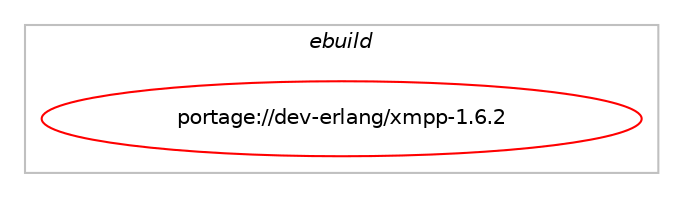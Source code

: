 digraph prolog {

# *************
# Graph options
# *************

newrank=true;
concentrate=true;
compound=true;
graph [rankdir=LR,fontname=Helvetica,fontsize=10,ranksep=1.5];#, ranksep=2.5, nodesep=0.2];
edge  [arrowhead=vee];
node  [fontname=Helvetica,fontsize=10];

# **********
# The ebuild
# **********

subgraph cluster_leftcol {
color=gray;
label=<<i>ebuild</i>>;
id [label="portage://dev-erlang/xmpp-1.6.2", color=red, width=4, href="../dev-erlang/xmpp-1.6.2.svg"];
}

# ****************
# The dependencies
# ****************

subgraph cluster_midcol {
color=gray;
label=<<i>dependencies</i>>;
subgraph cluster_compile {
fillcolor="#eeeeee";
style=filled;
label=<<i>compile</i>>;
# *** BEGIN UNKNOWN DEPENDENCY TYPE (TODO) ***
# id -> equal(package_dependency(portage://dev-erlang/xmpp-1.6.2,install,no,dev-erlang,ezlib,greaterequal,[1.0.12,,,1.0.12],[],[]))
# *** END UNKNOWN DEPENDENCY TYPE (TODO) ***

# *** BEGIN UNKNOWN DEPENDENCY TYPE (TODO) ***
# id -> equal(package_dependency(portage://dev-erlang/xmpp-1.6.2,install,no,dev-erlang,fast_tls,greaterequal,[1.1.16,,,1.1.16],[],[]))
# *** END UNKNOWN DEPENDENCY TYPE (TODO) ***

# *** BEGIN UNKNOWN DEPENDENCY TYPE (TODO) ***
# id -> equal(package_dependency(portage://dev-erlang/xmpp-1.6.2,install,no,dev-erlang,fast_xml,greaterequal,[1.1.49,,,1.1.49],[],[]))
# *** END UNKNOWN DEPENDENCY TYPE (TODO) ***

# *** BEGIN UNKNOWN DEPENDENCY TYPE (TODO) ***
# id -> equal(package_dependency(portage://dev-erlang/xmpp-1.6.2,install,no,dev-erlang,idna,greaterequal,[6.0.0,,-r1,6.0.0-r1],[],[]))
# *** END UNKNOWN DEPENDENCY TYPE (TODO) ***

# *** BEGIN UNKNOWN DEPENDENCY TYPE (TODO) ***
# id -> equal(package_dependency(portage://dev-erlang/xmpp-1.6.2,install,no,dev-erlang,p1_utils,greaterequal,[1.0.25,,,1.0.25],[],[]))
# *** END UNKNOWN DEPENDENCY TYPE (TODO) ***

# *** BEGIN UNKNOWN DEPENDENCY TYPE (TODO) ***
# id -> equal(package_dependency(portage://dev-erlang/xmpp-1.6.2,install,no,dev-erlang,stringprep,greaterequal,[1.0.29,,,1.0.29],[],[]))
# *** END UNKNOWN DEPENDENCY TYPE (TODO) ***

# *** BEGIN UNKNOWN DEPENDENCY TYPE (TODO) ***
# id -> equal(package_dependency(portage://dev-erlang/xmpp-1.6.2,install,no,dev-lang,erlang,none,[,,],any_same_slot,[]))
# *** END UNKNOWN DEPENDENCY TYPE (TODO) ***

}
subgraph cluster_compileandrun {
fillcolor="#eeeeee";
style=filled;
label=<<i>compile and run</i>>;
}
subgraph cluster_run {
fillcolor="#eeeeee";
style=filled;
label=<<i>run</i>>;
# *** BEGIN UNKNOWN DEPENDENCY TYPE (TODO) ***
# id -> equal(package_dependency(portage://dev-erlang/xmpp-1.6.2,run,no,dev-erlang,ezlib,greaterequal,[1.0.12,,,1.0.12],[],[]))
# *** END UNKNOWN DEPENDENCY TYPE (TODO) ***

# *** BEGIN UNKNOWN DEPENDENCY TYPE (TODO) ***
# id -> equal(package_dependency(portage://dev-erlang/xmpp-1.6.2,run,no,dev-erlang,fast_tls,greaterequal,[1.1.16,,,1.1.16],[],[]))
# *** END UNKNOWN DEPENDENCY TYPE (TODO) ***

# *** BEGIN UNKNOWN DEPENDENCY TYPE (TODO) ***
# id -> equal(package_dependency(portage://dev-erlang/xmpp-1.6.2,run,no,dev-erlang,fast_xml,greaterequal,[1.1.49,,,1.1.49],[],[]))
# *** END UNKNOWN DEPENDENCY TYPE (TODO) ***

# *** BEGIN UNKNOWN DEPENDENCY TYPE (TODO) ***
# id -> equal(package_dependency(portage://dev-erlang/xmpp-1.6.2,run,no,dev-erlang,idna,greaterequal,[6.0.0,,-r1,6.0.0-r1],[],[]))
# *** END UNKNOWN DEPENDENCY TYPE (TODO) ***

# *** BEGIN UNKNOWN DEPENDENCY TYPE (TODO) ***
# id -> equal(package_dependency(portage://dev-erlang/xmpp-1.6.2,run,no,dev-erlang,p1_utils,greaterequal,[1.0.25,,,1.0.25],[],[]))
# *** END UNKNOWN DEPENDENCY TYPE (TODO) ***

# *** BEGIN UNKNOWN DEPENDENCY TYPE (TODO) ***
# id -> equal(package_dependency(portage://dev-erlang/xmpp-1.6.2,run,no,dev-erlang,stringprep,greaterequal,[1.0.29,,,1.0.29],[],[]))
# *** END UNKNOWN DEPENDENCY TYPE (TODO) ***

# *** BEGIN UNKNOWN DEPENDENCY TYPE (TODO) ***
# id -> equal(package_dependency(portage://dev-erlang/xmpp-1.6.2,run,no,dev-lang,erlang,none,[,,],any_same_slot,[]))
# *** END UNKNOWN DEPENDENCY TYPE (TODO) ***

}
}

# **************
# The candidates
# **************

subgraph cluster_choices {
rank=same;
color=gray;
label=<<i>candidates</i>>;

}

}
